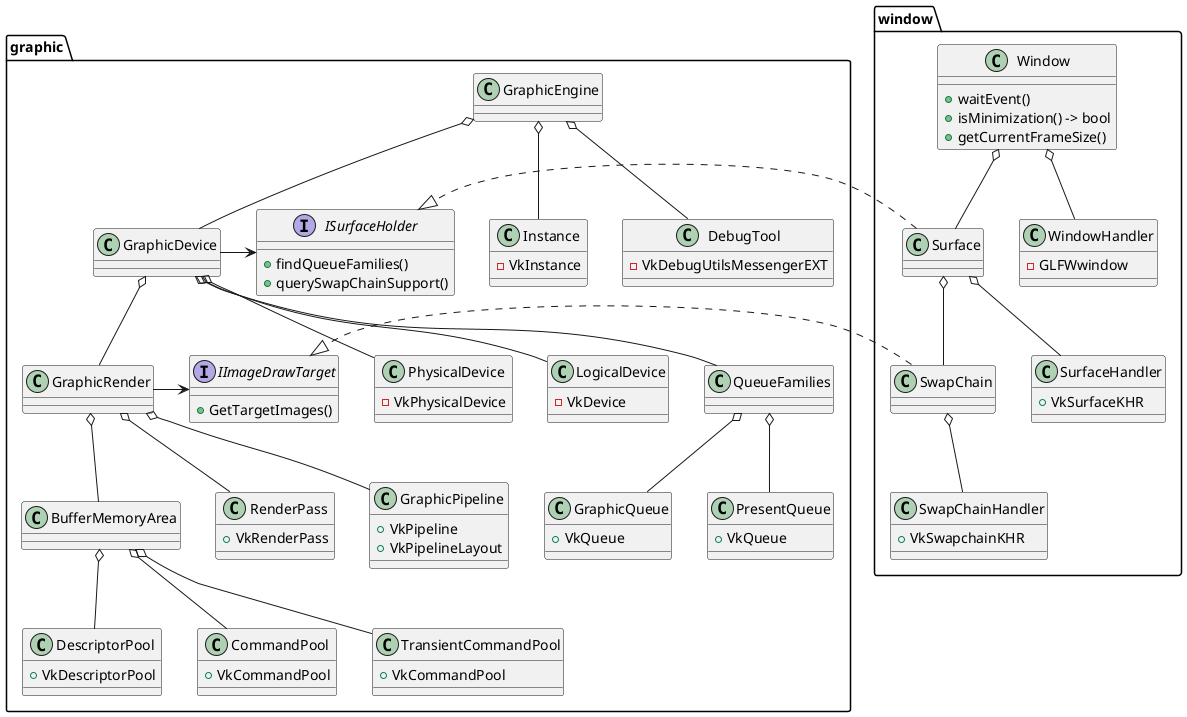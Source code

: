 @startuml graphic

package graphic {
    interface ISurfaceHolder {
        + findQueueFamilies()
        + querySwapChainSupport()
    }
    interface IImageDrawTarget {
        + GetTargetImages()
    }

    class GraphicEngine {
    }
    class Instance {
        - VkInstance
    }
    class GraphicDevice {
    }
    class DebugTool {
        - VkDebugUtilsMessengerEXT
    }


    class PhysicalDevice {
        - VkPhysicalDevice
    }
    class LogicalDevice {
        - VkDevice
    }
    class GraphicRender {

    }
    class QueueFamilies {

    }


    class BufferMemoryArea {

    }
    class DescriptorPool {
        + VkDescriptorPool
    }
    class CommandPool {
        + VkCommandPool
    }
    class TransientCommandPool {
        + VkCommandPool
    }

    class RenderPass {
        + VkRenderPass
    }

    class GraphicPipeline {
        + VkPipeline
        + VkPipelineLayout
    }

    class GraphicQueue {
        + VkQueue
    }
    class PresentQueue {
        + VkQueue
    }
}

GraphicEngine o-- Instance
GraphicEngine o-- GraphicDevice
GraphicEngine o-- DebugTool

GraphicDevice o-- PhysicalDevice
GraphicDevice o-- LogicalDevice
GraphicDevice o-- QueueFamilies
GraphicDevice o-- GraphicRender

GraphicDevice -> ISurfaceHolder

GraphicRender o-- RenderPass
GraphicRender o-- GraphicPipeline
GraphicRender o-- BufferMemoryArea

BufferMemoryArea o-- DescriptorPool
BufferMemoryArea o-- CommandPool
BufferMemoryArea o-- TransientCommandPool

GraphicRender -> IImageDrawTarget

QueueFamilies o-- GraphicQueue
QueueFamilies o-- PresentQueue

package window {
    class Window {
        + waitEvent()
        + isMinimization() -> bool
        + getCurrentFrameSize()
    }

    class Surface {
    }

    class SwapChain {
    }

    class WindowHandler {
        - GLFWwindow
    }

    class SurfaceHandler {
        + VkSurfaceKHR
    }

    class SwapChainHandler {
        + VkSwapchainKHR
    }
}

Window o-- Surface
Surface o-- SwapChain

Window o-- WindowHandler
Surface o-- SurfaceHandler
SwapChain o-- SwapChainHandler

Surface .|> ISurfaceHolder
SwapChain .|> IImageDrawTarget

@enduml